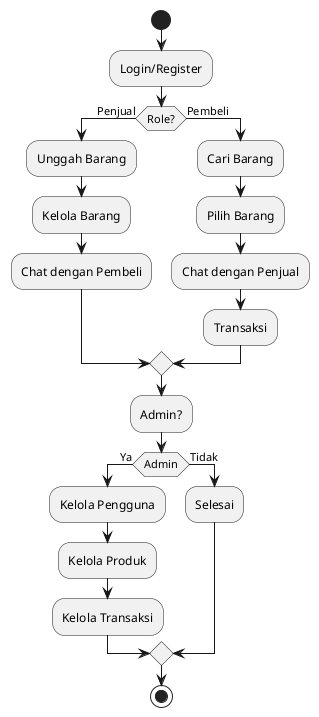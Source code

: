 @startuml
start
:Login/Register;
if (Role?) then (Penjual)
  :Unggah Barang;
  :Kelola Barang;
  :Chat dengan Pembeli;
else (Pembeli)
  :Cari Barang;
  :Pilih Barang;
  :Chat dengan Penjual;
  :Transaksi;
endif
:Admin?;
if (Admin) then (Ya)
  :Kelola Pengguna;
  :Kelola Produk;
  :Kelola Transaksi;
else (Tidak)
  :Selesai;
endif
stop
@enduml